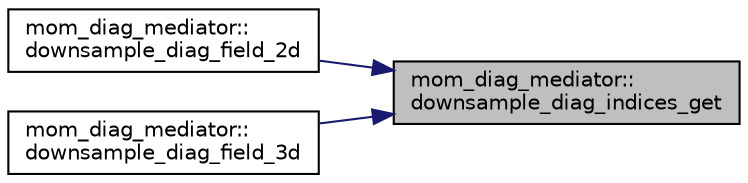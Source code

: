 digraph "mom_diag_mediator::downsample_diag_indices_get"
{
 // INTERACTIVE_SVG=YES
 // LATEX_PDF_SIZE
  edge [fontname="Helvetica",fontsize="10",labelfontname="Helvetica",labelfontsize="10"];
  node [fontname="Helvetica",fontsize="10",shape=record];
  rankdir="RL";
  Node1 [label="mom_diag_mediator::\ldownsample_diag_indices_get",height=0.2,width=0.4,color="black", fillcolor="grey75", style="filled", fontcolor="black",tooltip="Get the diagnostics-compute indices (to be passed to send_data) based on the shape of the diag field ..."];
  Node1 -> Node2 [dir="back",color="midnightblue",fontsize="10",style="solid",fontname="Helvetica"];
  Node2 [label="mom_diag_mediator::\ldownsample_diag_field_2d",height=0.2,width=0.4,color="black", fillcolor="white", style="filled",URL="$namespacemom__diag__mediator.html#ac19dd9879fd5c480c4bd27d6e7b8c0cf",tooltip="This subroutine allocates and computes a downsampled array from an input array It also determines the..."];
  Node1 -> Node3 [dir="back",color="midnightblue",fontsize="10",style="solid",fontname="Helvetica"];
  Node3 [label="mom_diag_mediator::\ldownsample_diag_field_3d",height=0.2,width=0.4,color="black", fillcolor="white", style="filled",URL="$namespacemom__diag__mediator.html#a30395d7b955b819afa3942700dedead1",tooltip="This subroutine allocates and computes a downsampled array from an input array It also determines the..."];
}
